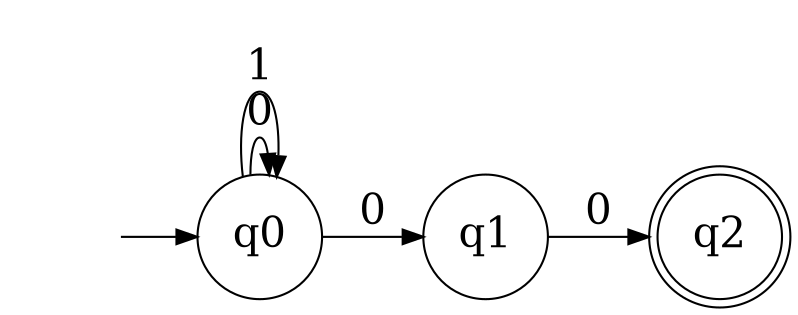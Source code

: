 digraph "visualizations/moc_ps1_p3_1.jpg" {
	graph [rankdir=LR]
	node [fontsize=20]
	edge [fontsize="20pt"]
	"" [label="" shape=plaintext]
	q2 [label=q2 shape=doublecircle]
	q1 [label=q1 shape=circle]
	q0 [label=q0 shape=circle]
	"" -> q0 [label=""]
	q0 -> q1 [label=0]
	q0 -> q0 [label=0]
	q0 -> q0 [label=1]
	q1 -> q2 [label=0]
}
